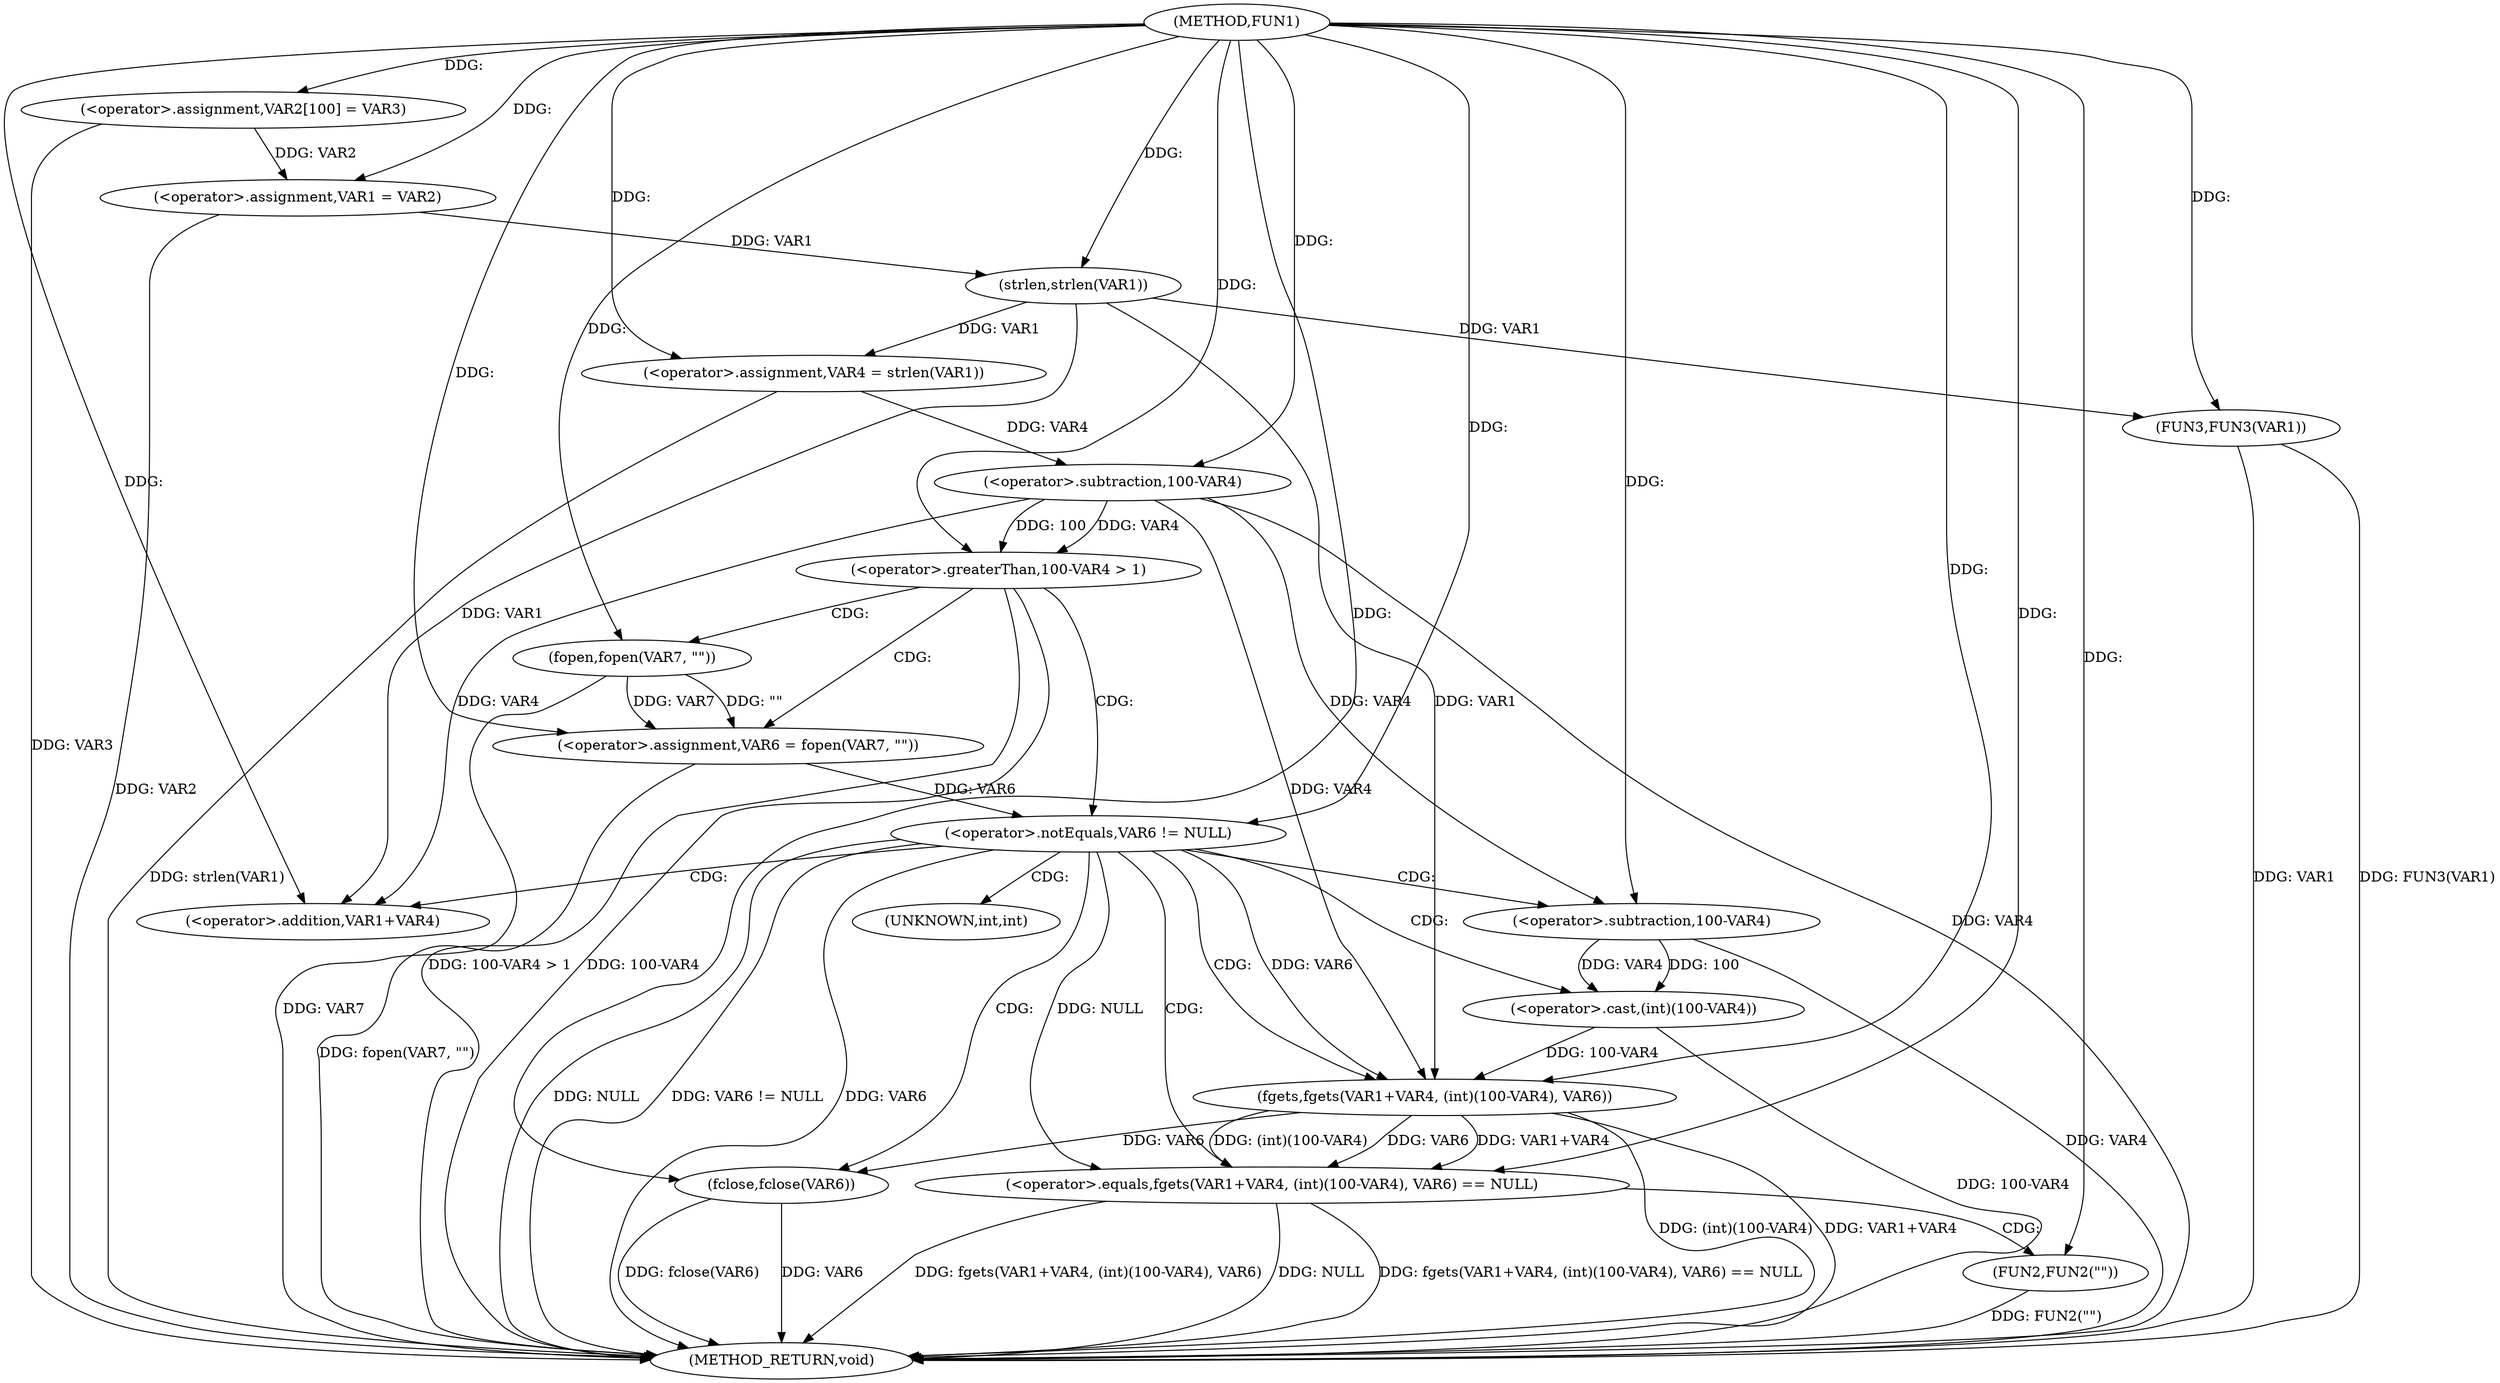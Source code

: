 digraph FUN1 {  
"1000100" [label = "(METHOD,FUN1)" ]
"1000154" [label = "(METHOD_RETURN,void)" ]
"1000104" [label = "(<operator>.assignment,VAR2[100] = VAR3)" ]
"1000107" [label = "(<operator>.assignment,VAR1 = VAR2)" ]
"1000112" [label = "(<operator>.assignment,VAR4 = strlen(VAR1))" ]
"1000114" [label = "(strlen,strlen(VAR1))" ]
"1000118" [label = "(<operator>.greaterThan,100-VAR4 > 1)" ]
"1000119" [label = "(<operator>.subtraction,100-VAR4)" ]
"1000124" [label = "(<operator>.assignment,VAR6 = fopen(VAR7, \"\"))" ]
"1000126" [label = "(fopen,fopen(VAR7, \"\"))" ]
"1000130" [label = "(<operator>.notEquals,VAR6 != NULL)" ]
"1000135" [label = "(<operator>.equals,fgets(VAR1+VAR4, (int)(100-VAR4), VAR6) == NULL)" ]
"1000136" [label = "(fgets,fgets(VAR1+VAR4, (int)(100-VAR4), VAR6))" ]
"1000137" [label = "(<operator>.addition,VAR1+VAR4)" ]
"1000140" [label = "(<operator>.cast,(int)(100-VAR4))" ]
"1000142" [label = "(<operator>.subtraction,100-VAR4)" ]
"1000148" [label = "(FUN2,FUN2(\"\"))" ]
"1000150" [label = "(fclose,fclose(VAR6))" ]
"1000152" [label = "(FUN3,FUN3(VAR1))" ]
"1000141" [label = "(UNKNOWN,int,int)" ]
  "1000140" -> "1000154"  [ label = "DDG: 100-VAR4"] 
  "1000112" -> "1000154"  [ label = "DDG: strlen(VAR1)"] 
  "1000130" -> "1000154"  [ label = "DDG: NULL"] 
  "1000142" -> "1000154"  [ label = "DDG: VAR4"] 
  "1000119" -> "1000154"  [ label = "DDG: VAR4"] 
  "1000148" -> "1000154"  [ label = "DDG: FUN2(\"\")"] 
  "1000118" -> "1000154"  [ label = "DDG: 100-VAR4 > 1"] 
  "1000135" -> "1000154"  [ label = "DDG: fgets(VAR1+VAR4, (int)(100-VAR4), VAR6) == NULL"] 
  "1000135" -> "1000154"  [ label = "DDG: fgets(VAR1+VAR4, (int)(100-VAR4), VAR6)"] 
  "1000150" -> "1000154"  [ label = "DDG: fclose(VAR6)"] 
  "1000118" -> "1000154"  [ label = "DDG: 100-VAR4"] 
  "1000135" -> "1000154"  [ label = "DDG: NULL"] 
  "1000130" -> "1000154"  [ label = "DDG: VAR6 != NULL"] 
  "1000124" -> "1000154"  [ label = "DDG: fopen(VAR7, \"\")"] 
  "1000150" -> "1000154"  [ label = "DDG: VAR6"] 
  "1000136" -> "1000154"  [ label = "DDG: (int)(100-VAR4)"] 
  "1000152" -> "1000154"  [ label = "DDG: FUN3(VAR1)"] 
  "1000126" -> "1000154"  [ label = "DDG: VAR7"] 
  "1000152" -> "1000154"  [ label = "DDG: VAR1"] 
  "1000136" -> "1000154"  [ label = "DDG: VAR1+VAR4"] 
  "1000104" -> "1000154"  [ label = "DDG: VAR3"] 
  "1000107" -> "1000154"  [ label = "DDG: VAR2"] 
  "1000130" -> "1000154"  [ label = "DDG: VAR6"] 
  "1000100" -> "1000104"  [ label = "DDG: "] 
  "1000104" -> "1000107"  [ label = "DDG: VAR2"] 
  "1000100" -> "1000107"  [ label = "DDG: "] 
  "1000114" -> "1000112"  [ label = "DDG: VAR1"] 
  "1000100" -> "1000112"  [ label = "DDG: "] 
  "1000107" -> "1000114"  [ label = "DDG: VAR1"] 
  "1000100" -> "1000114"  [ label = "DDG: "] 
  "1000119" -> "1000118"  [ label = "DDG: 100"] 
  "1000119" -> "1000118"  [ label = "DDG: VAR4"] 
  "1000100" -> "1000119"  [ label = "DDG: "] 
  "1000112" -> "1000119"  [ label = "DDG: VAR4"] 
  "1000100" -> "1000118"  [ label = "DDG: "] 
  "1000126" -> "1000124"  [ label = "DDG: VAR7"] 
  "1000126" -> "1000124"  [ label = "DDG: \"\""] 
  "1000100" -> "1000124"  [ label = "DDG: "] 
  "1000100" -> "1000126"  [ label = "DDG: "] 
  "1000124" -> "1000130"  [ label = "DDG: VAR6"] 
  "1000100" -> "1000130"  [ label = "DDG: "] 
  "1000136" -> "1000135"  [ label = "DDG: VAR1+VAR4"] 
  "1000136" -> "1000135"  [ label = "DDG: (int)(100-VAR4)"] 
  "1000136" -> "1000135"  [ label = "DDG: VAR6"] 
  "1000114" -> "1000136"  [ label = "DDG: VAR1"] 
  "1000100" -> "1000136"  [ label = "DDG: "] 
  "1000119" -> "1000136"  [ label = "DDG: VAR4"] 
  "1000114" -> "1000137"  [ label = "DDG: VAR1"] 
  "1000100" -> "1000137"  [ label = "DDG: "] 
  "1000119" -> "1000137"  [ label = "DDG: VAR4"] 
  "1000140" -> "1000136"  [ label = "DDG: 100-VAR4"] 
  "1000142" -> "1000140"  [ label = "DDG: 100"] 
  "1000142" -> "1000140"  [ label = "DDG: VAR4"] 
  "1000100" -> "1000142"  [ label = "DDG: "] 
  "1000119" -> "1000142"  [ label = "DDG: VAR4"] 
  "1000130" -> "1000136"  [ label = "DDG: VAR6"] 
  "1000130" -> "1000135"  [ label = "DDG: NULL"] 
  "1000100" -> "1000135"  [ label = "DDG: "] 
  "1000100" -> "1000148"  [ label = "DDG: "] 
  "1000136" -> "1000150"  [ label = "DDG: VAR6"] 
  "1000100" -> "1000150"  [ label = "DDG: "] 
  "1000114" -> "1000152"  [ label = "DDG: VAR1"] 
  "1000100" -> "1000152"  [ label = "DDG: "] 
  "1000118" -> "1000126"  [ label = "CDG: "] 
  "1000118" -> "1000124"  [ label = "CDG: "] 
  "1000118" -> "1000130"  [ label = "CDG: "] 
  "1000130" -> "1000142"  [ label = "CDG: "] 
  "1000130" -> "1000137"  [ label = "CDG: "] 
  "1000130" -> "1000141"  [ label = "CDG: "] 
  "1000130" -> "1000150"  [ label = "CDG: "] 
  "1000130" -> "1000135"  [ label = "CDG: "] 
  "1000130" -> "1000136"  [ label = "CDG: "] 
  "1000130" -> "1000140"  [ label = "CDG: "] 
  "1000135" -> "1000148"  [ label = "CDG: "] 
}
